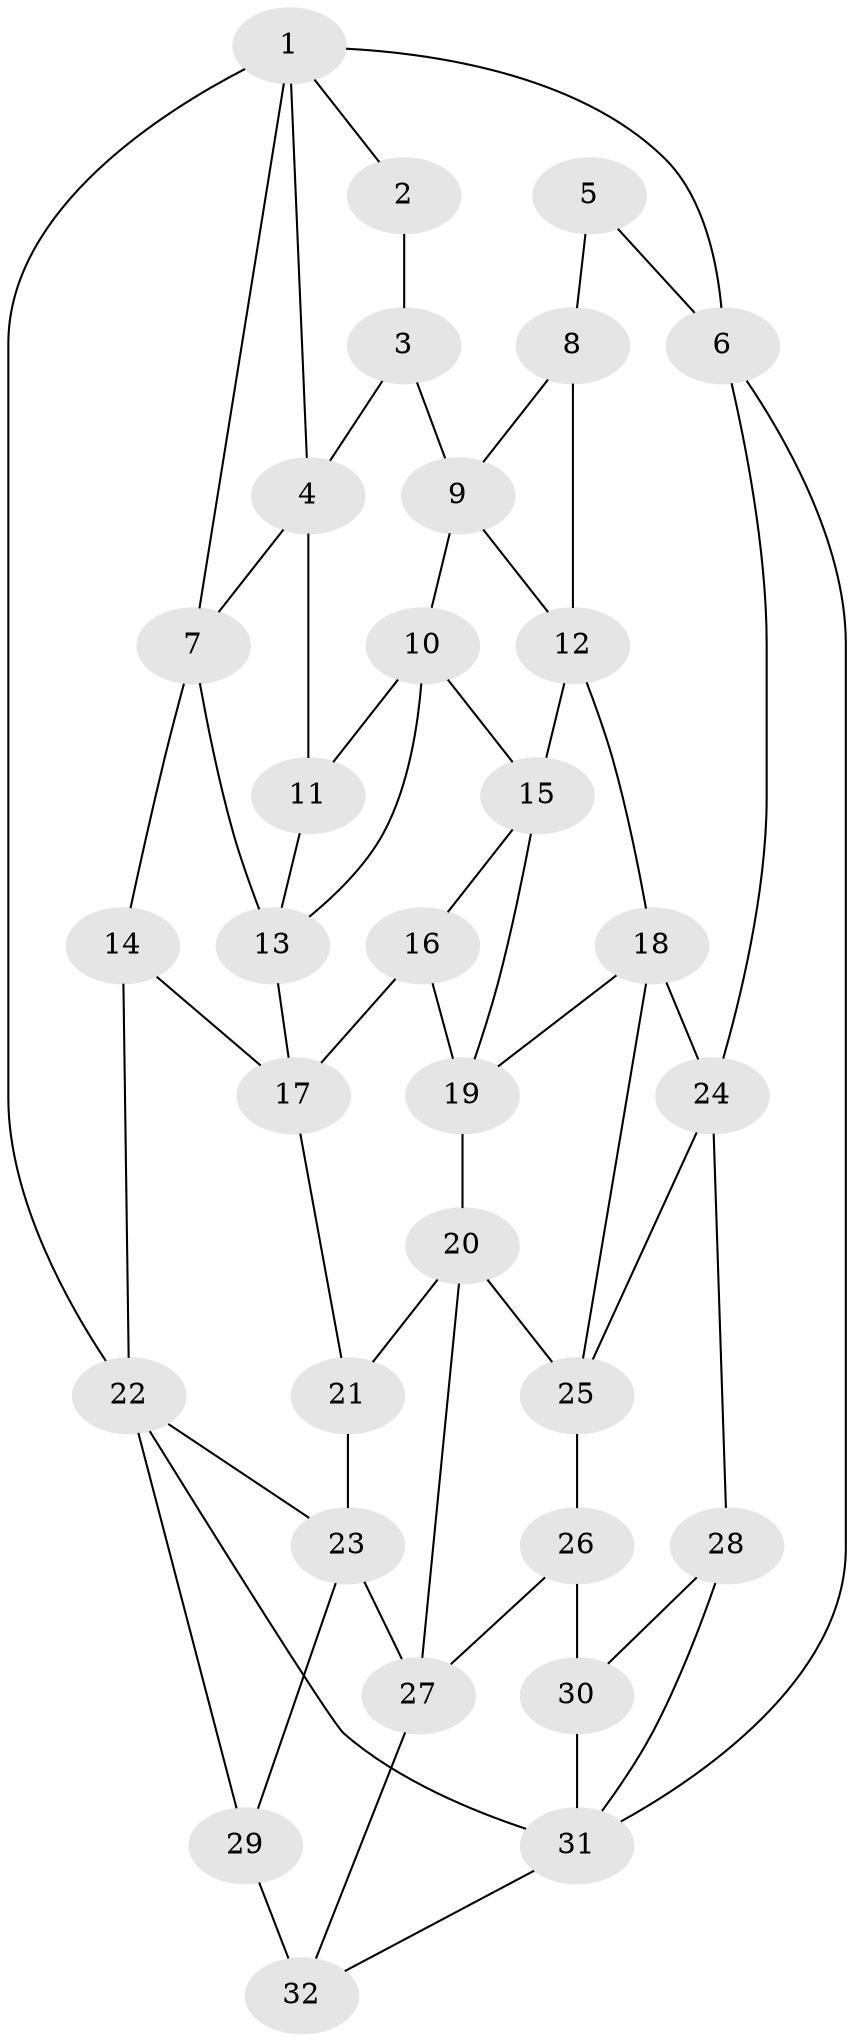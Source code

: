 // original degree distribution, {3: 0.03389830508474576, 5: 0.5084745762711864, 4: 0.2542372881355932, 6: 0.2033898305084746}
// Generated by graph-tools (version 1.1) at 2025/50/03/09/25 03:50:59]
// undirected, 32 vertices, 58 edges
graph export_dot {
graph [start="1"]
  node [color=gray90,style=filled];
  1;
  2;
  3;
  4;
  5;
  6;
  7;
  8;
  9;
  10;
  11;
  12;
  13;
  14;
  15;
  16;
  17;
  18;
  19;
  20;
  21;
  22;
  23;
  24;
  25;
  26;
  27;
  28;
  29;
  30;
  31;
  32;
  1 -- 2 [weight=1.0];
  1 -- 4 [weight=1.0];
  1 -- 6 [weight=1.0];
  1 -- 7 [weight=1.0];
  1 -- 22 [weight=1.0];
  2 -- 3 [weight=2.0];
  3 -- 4 [weight=1.0];
  3 -- 9 [weight=1.0];
  4 -- 7 [weight=1.0];
  4 -- 11 [weight=1.0];
  5 -- 6 [weight=2.0];
  5 -- 8 [weight=2.0];
  6 -- 24 [weight=1.0];
  6 -- 31 [weight=1.0];
  7 -- 13 [weight=1.0];
  7 -- 14 [weight=1.0];
  8 -- 9 [weight=1.0];
  8 -- 12 [weight=1.0];
  9 -- 10 [weight=1.0];
  9 -- 12 [weight=1.0];
  10 -- 11 [weight=1.0];
  10 -- 13 [weight=1.0];
  10 -- 15 [weight=1.0];
  11 -- 13 [weight=1.0];
  12 -- 15 [weight=1.0];
  12 -- 18 [weight=1.0];
  13 -- 17 [weight=1.0];
  14 -- 17 [weight=1.0];
  14 -- 22 [weight=1.0];
  15 -- 16 [weight=1.0];
  15 -- 19 [weight=1.0];
  16 -- 17 [weight=1.0];
  16 -- 19 [weight=1.0];
  17 -- 21 [weight=1.0];
  18 -- 19 [weight=1.0];
  18 -- 24 [weight=1.0];
  18 -- 25 [weight=1.0];
  19 -- 20 [weight=1.0];
  20 -- 21 [weight=1.0];
  20 -- 25 [weight=1.0];
  20 -- 27 [weight=1.0];
  21 -- 23 [weight=1.0];
  22 -- 23 [weight=1.0];
  22 -- 29 [weight=1.0];
  22 -- 31 [weight=1.0];
  23 -- 27 [weight=1.0];
  23 -- 29 [weight=1.0];
  24 -- 25 [weight=1.0];
  24 -- 28 [weight=1.0];
  25 -- 26 [weight=1.0];
  26 -- 27 [weight=1.0];
  26 -- 30 [weight=2.0];
  27 -- 32 [weight=1.0];
  28 -- 30 [weight=1.0];
  28 -- 31 [weight=1.0];
  29 -- 32 [weight=2.0];
  30 -- 31 [weight=1.0];
  31 -- 32 [weight=1.0];
}
